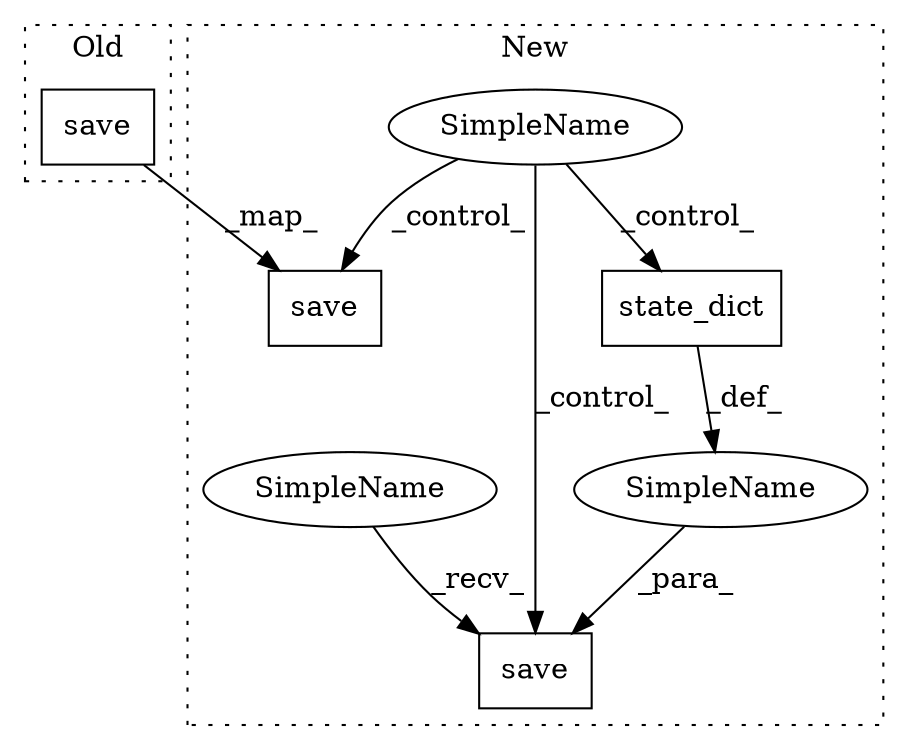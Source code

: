digraph G {
subgraph cluster0 {
1 [label="save" a="32" s="3936,3974" l="5,1" shape="box"];
label = "Old";
style="dotted";
}
subgraph cluster1 {
2 [label="save" a="32" s="3990,4028" l="5,1" shape="box"];
3 [label="save" a="32" s="4092,4130" l="5,1" shape="box"];
4 [label="SimpleName" a="42" s="" l="" shape="ellipse"];
5 [label="SimpleName" a="42" s="" l="" shape="ellipse"];
6 [label="state_dict" a="32" s="4106" l="12" shape="box"];
7 [label="SimpleName" a="42" s="4086" l="5" shape="ellipse"];
label = "New";
style="dotted";
}
1 -> 2 [label="_map_"];
4 -> 3 [label="_para_"];
5 -> 6 [label="_control_"];
5 -> 2 [label="_control_"];
5 -> 3 [label="_control_"];
6 -> 4 [label="_def_"];
7 -> 3 [label="_recv_"];
}